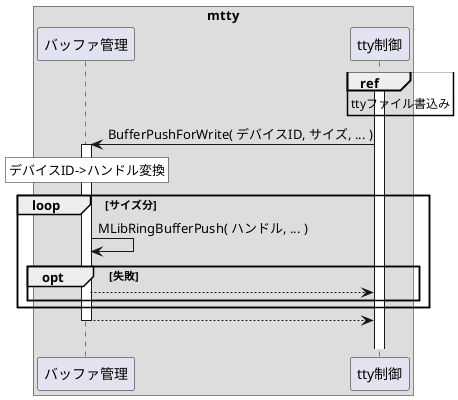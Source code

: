 @startuml

box "mtty"
    participant "バッファ管理" as buffer
    participant "tty制御"      as tty
end box

activate tty

ref over tty: ttyファイル書込み

buffer <- tty: BufferPushForWrite( デバイスID, サイズ, ... )
activate buffer

rnote over buffer #FFFFFF: デバイスID->ハンドル変換

loop サイズ分
    buffer -> buffer: MLibRingBufferPush( ハンドル, ... )

    opt 失敗
        buffer --> tty:
    end break
end loop

buffer --> tty:
deactivate buffer
||20||

@enduml

